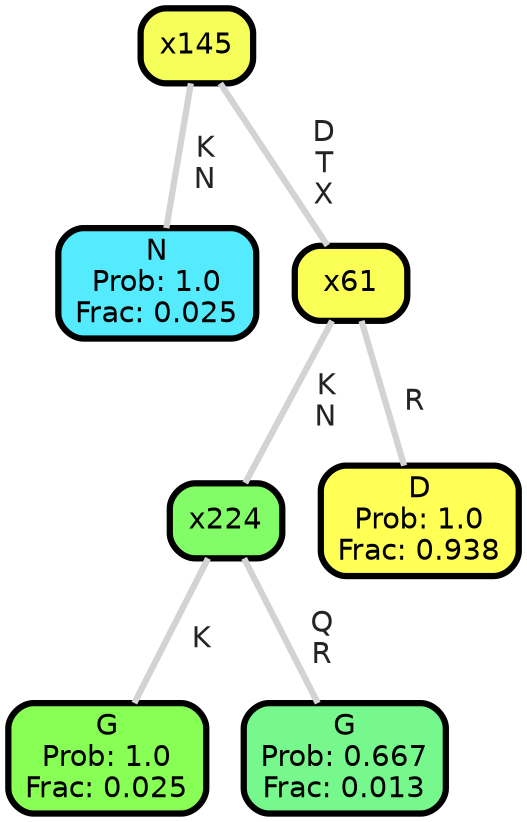 graph Tree {
node [shape=box, style="filled, rounded",color="black",penwidth="3",fontcolor="black",                 fontname=helvetica] ;
graph [ranksep="0 equally", splines=straight,                 bgcolor=transparent, dpi=200] ;
edge [fontname=helvetica, fontweight=bold,fontcolor=grey14,color=lightgray] ;
0 [label="N
Prob: 1.0
Frac: 0.025", fillcolor="#55ebff"] ;
1 [label="x145", fillcolor="#f6fe59"] ;
2 [label="G
Prob: 1.0
Frac: 0.025", fillcolor="#88ff55"] ;
3 [label="x224", fillcolor="#82fc67"] ;
4 [label="G
Prob: 0.667
Frac: 0.013", fillcolor="#77f88d"] ;
5 [label="x61", fillcolor="#fafe55"] ;
6 [label="D
Prob: 1.0
Frac: 0.938", fillcolor="#ffff55"] ;
1 -- 0 [label=" K\n N",penwidth=3] ;
1 -- 5 [label=" D\n T\n X",penwidth=3] ;
3 -- 2 [label=" K",penwidth=3] ;
3 -- 4 [label=" Q\n R",penwidth=3] ;
5 -- 3 [label=" K\n N",penwidth=3] ;
5 -- 6 [label=" R",penwidth=3] ;
{rank = same;}}